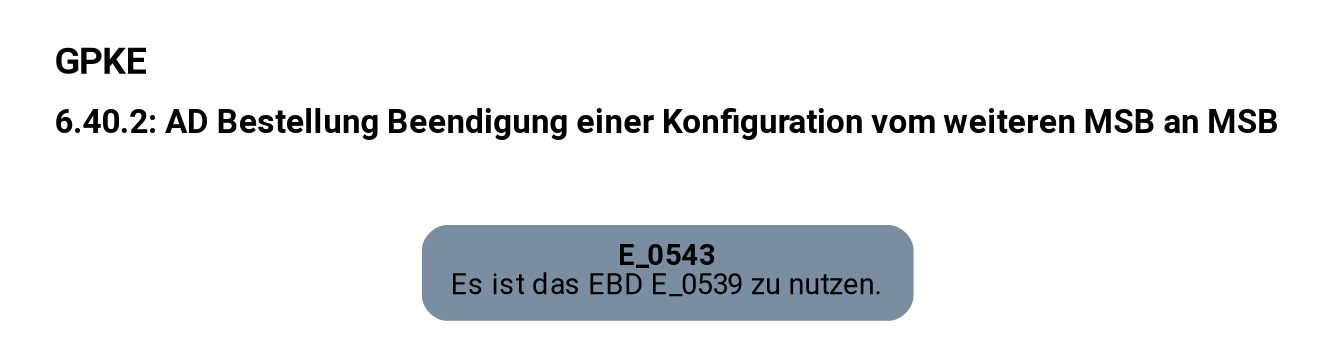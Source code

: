 digraph D {
    labelloc="t";
    label=<<B><FONT POINT-SIZE="18">GPKE</FONT></B><BR align="left"/><BR/><B><FONT POINT-SIZE="16">6.40.2: AD Bestellung Beendigung einer Konfiguration vom weiteren MSB an MSB</FONT></B><BR align="left"/><BR/><BR/><BR/>>;
    ratio="compress";
    concentrate=true;
    pack=true;
    rankdir=TB;
    packmode="array";
    size="20,20";
    fontsize=12;
    pad=0.25;
    "Empty" [margin="0.2,0.12", shape=box, style="filled,rounded", penwidth=0.0, fillcolor="#7a8da1", label=<<B>E_0543</B><BR align="center"/><FONT>Es ist das EBD E_0539 zu nutzen.</FONT><BR align="center"/>>, fontname="Roboto, sans-serif"];


    bgcolor="transparent";
fontname="Roboto, sans-serif";
}
